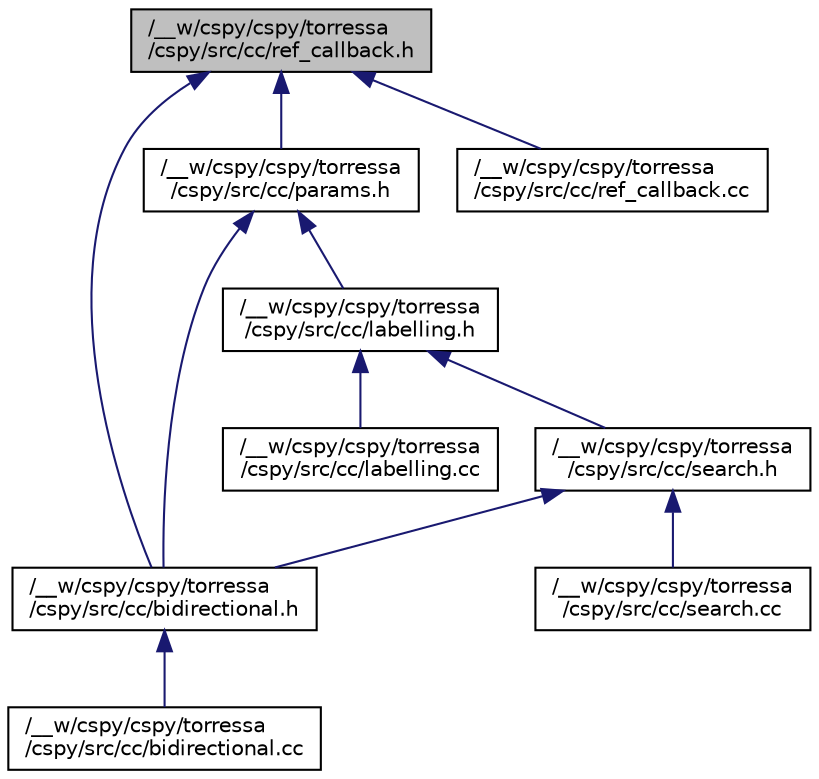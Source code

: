 digraph "/__w/cspy/cspy/torressa/cspy/src/cc/ref_callback.h"
{
  bgcolor="transparent";
  edge [fontname="Helvetica",fontsize="10",labelfontname="Helvetica",labelfontsize="10"];
  node [fontname="Helvetica",fontsize="10",shape=record];
  Node3 [label="/__w/cspy/cspy/torressa\l/cspy/src/cc/ref_callback.h",height=0.2,width=0.4,color="black", fillcolor="grey75", style="filled", fontcolor="black"];
  Node3 -> Node4 [dir="back",color="midnightblue",fontsize="10",style="solid"];
  Node4 [label="/__w/cspy/cspy/torressa\l/cspy/src/cc/bidirectional.h",height=0.2,width=0.4,color="black",URL="$bidirectional_8h.html"];
  Node4 -> Node5 [dir="back",color="midnightblue",fontsize="10",style="solid"];
  Node5 [label="/__w/cspy/cspy/torressa\l/cspy/src/cc/bidirectional.cc",height=0.2,width=0.4,color="black",URL="$bidirectional_8cc.html"];
  Node3 -> Node6 [dir="back",color="midnightblue",fontsize="10",style="solid"];
  Node6 [label="/__w/cspy/cspy/torressa\l/cspy/src/cc/params.h",height=0.2,width=0.4,color="black",URL="$params_8h.html"];
  Node6 -> Node4 [dir="back",color="midnightblue",fontsize="10",style="solid"];
  Node6 -> Node7 [dir="back",color="midnightblue",fontsize="10",style="solid"];
  Node7 [label="/__w/cspy/cspy/torressa\l/cspy/src/cc/labelling.h",height=0.2,width=0.4,color="black",URL="$labelling_8h.html"];
  Node7 -> Node8 [dir="back",color="midnightblue",fontsize="10",style="solid"];
  Node8 [label="/__w/cspy/cspy/torressa\l/cspy/src/cc/labelling.cc",height=0.2,width=0.4,color="black",URL="$labelling_8cc.html"];
  Node7 -> Node9 [dir="back",color="midnightblue",fontsize="10",style="solid"];
  Node9 [label="/__w/cspy/cspy/torressa\l/cspy/src/cc/search.h",height=0.2,width=0.4,color="black",URL="$search_8h.html"];
  Node9 -> Node4 [dir="back",color="midnightblue",fontsize="10",style="solid"];
  Node9 -> Node10 [dir="back",color="midnightblue",fontsize="10",style="solid"];
  Node10 [label="/__w/cspy/cspy/torressa\l/cspy/src/cc/search.cc",height=0.2,width=0.4,color="black",URL="$search_8cc.html"];
  Node3 -> Node11 [dir="back",color="midnightblue",fontsize="10",style="solid"];
  Node11 [label="/__w/cspy/cspy/torressa\l/cspy/src/cc/ref_callback.cc",height=0.2,width=0.4,color="black",URL="$ref__callback_8cc.html"];
}
